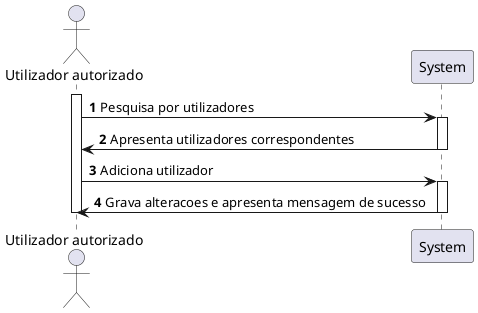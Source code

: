 @startuml
autonumber
'hide footbox

actor "Utilizador autorizado" as una

activate una
una->"System": Pesquisa por utilizadores
activate "System"
"System"->una: Apresenta utilizadores correspondentes
deactivate "System"
una->"System": Adiciona utilizador
activate "System"
"System"->una: Grava alteracoes e apresenta mensagem de sucesso
deactivate "System"
deactivate una
@enduml

